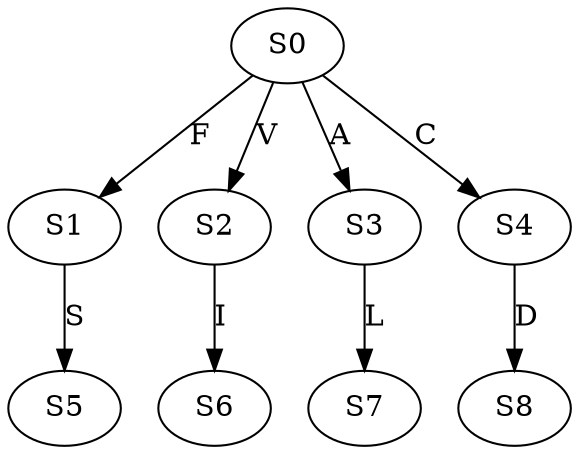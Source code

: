 strict digraph  {
	S0 -> S1 [ label = F ];
	S0 -> S2 [ label = V ];
	S0 -> S3 [ label = A ];
	S0 -> S4 [ label = C ];
	S1 -> S5 [ label = S ];
	S2 -> S6 [ label = I ];
	S3 -> S7 [ label = L ];
	S4 -> S8 [ label = D ];
}
